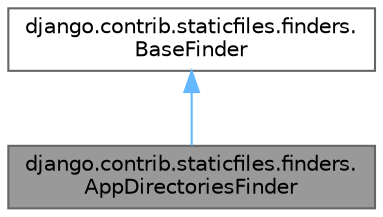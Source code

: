 digraph "django.contrib.staticfiles.finders.AppDirectoriesFinder"
{
 // LATEX_PDF_SIZE
  bgcolor="transparent";
  edge [fontname=Helvetica,fontsize=10,labelfontname=Helvetica,labelfontsize=10];
  node [fontname=Helvetica,fontsize=10,shape=box,height=0.2,width=0.4];
  Node1 [id="Node000001",label="django.contrib.staticfiles.finders.\lAppDirectoriesFinder",height=0.2,width=0.4,color="gray40", fillcolor="grey60", style="filled", fontcolor="black",tooltip=" "];
  Node2 -> Node1 [id="edge1_Node000001_Node000002",dir="back",color="steelblue1",style="solid",tooltip=" "];
  Node2 [id="Node000002",label="django.contrib.staticfiles.finders.\lBaseFinder",height=0.2,width=0.4,color="gray40", fillcolor="white", style="filled",URL="$classdjango_1_1contrib_1_1staticfiles_1_1finders_1_1_base_finder.html",tooltip=" "];
}
